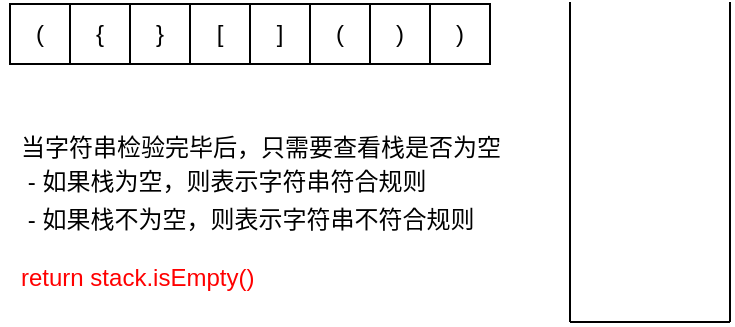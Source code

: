 <mxfile>
    <diagram id="oyH0tiIWvShCaGNT5I-Y" name="Page-1">
        <mxGraphModel dx="660" dy="377" grid="0" gridSize="10" guides="1" tooltips="1" connect="1" arrows="1" fold="1" page="1" pageScale="1" pageWidth="1169" pageHeight="827" math="0" shadow="0">
            <root>
                <mxCell id="0"/>
                <mxCell id="1" parent="0"/>
                <mxCell id="2" value="{" style="rounded=0;whiteSpace=wrap;html=1;fontSize=12;" vertex="1" parent="1">
                    <mxGeometry x="310" y="201" width="30" height="30" as="geometry"/>
                </mxCell>
                <mxCell id="3" value="}" style="rounded=0;whiteSpace=wrap;html=1;fontSize=12;" vertex="1" parent="1">
                    <mxGeometry x="340" y="201" width="30" height="30" as="geometry"/>
                </mxCell>
                <mxCell id="4" value="[" style="rounded=0;whiteSpace=wrap;html=1;fontSize=12;" vertex="1" parent="1">
                    <mxGeometry x="370" y="201" width="30" height="30" as="geometry"/>
                </mxCell>
                <mxCell id="5" value="]" style="rounded=0;whiteSpace=wrap;html=1;fontSize=12;" vertex="1" parent="1">
                    <mxGeometry x="400" y="201" width="30" height="30" as="geometry"/>
                </mxCell>
                <mxCell id="6" value="(" style="rounded=0;whiteSpace=wrap;html=1;fontSize=12;" vertex="1" parent="1">
                    <mxGeometry x="280" y="201" width="30" height="30" as="geometry"/>
                </mxCell>
                <mxCell id="7" value="(" style="rounded=0;whiteSpace=wrap;html=1;fontSize=12;" vertex="1" parent="1">
                    <mxGeometry x="430" y="201" width="30" height="30" as="geometry"/>
                </mxCell>
                <mxCell id="9" value=")" style="rounded=0;whiteSpace=wrap;html=1;fontSize=12;" vertex="1" parent="1">
                    <mxGeometry x="490" y="201" width="30" height="30" as="geometry"/>
                </mxCell>
                <mxCell id="10" value=")" style="rounded=0;whiteSpace=wrap;html=1;fontSize=12;" vertex="1" parent="1">
                    <mxGeometry x="460" y="201" width="30" height="30" as="geometry"/>
                </mxCell>
                <mxCell id="13" value="" style="endArrow=none;html=1;fontSize=16;" edge="1" parent="1">
                    <mxGeometry width="50" height="50" relative="1" as="geometry">
                        <mxPoint x="560" y="200" as="sourcePoint"/>
                        <mxPoint x="560" y="360" as="targetPoint"/>
                    </mxGeometry>
                </mxCell>
                <mxCell id="14" value="" style="endArrow=none;html=1;fontSize=16;" edge="1" parent="1">
                    <mxGeometry width="50" height="50" relative="1" as="geometry">
                        <mxPoint x="640" y="360" as="sourcePoint"/>
                        <mxPoint x="640" y="200" as="targetPoint"/>
                    </mxGeometry>
                </mxCell>
                <mxCell id="47" value="" style="endArrow=none;html=1;strokeColor=#000000;fontSize=12;fontColor=#FF0000;fillColor=#FF0000;" edge="1" parent="1">
                    <mxGeometry width="50" height="50" relative="1" as="geometry">
                        <mxPoint x="560" y="360" as="sourcePoint"/>
                        <mxPoint x="640" y="360" as="targetPoint"/>
                    </mxGeometry>
                </mxCell>
                <mxCell id="48" value="&lt;div style=&quot;text-align: left;&quot;&gt;&lt;span style=&quot;color: rgb(0, 0, 0); background-color: initial;&quot;&gt;当字符串检验完毕后，只需要查看栈是否为空&lt;/span&gt;&lt;/div&gt;&lt;div style=&quot;text-align: left; line-height: 180%;&quot;&gt;&lt;font color=&quot;#000000&quot;&gt;&lt;span style=&quot;background-color: initial;&quot;&gt;&amp;nbsp;-&lt;/span&gt;&lt;span style=&quot;background-color: initial;&quot;&gt;&#9;&lt;/span&gt;&lt;span style=&quot;background-color: initial;&quot;&gt;如果栈为空，则表示字符串符合规则&lt;/span&gt;&lt;/font&gt;&lt;/div&gt;&lt;font color=&quot;#000000&quot;&gt;&lt;div style=&quot;text-align: left;&quot;&gt;&lt;span style=&quot;background-color: initial;&quot;&gt;&amp;nbsp;-&lt;/span&gt;&lt;span style=&quot;background-color: initial;&quot;&gt;&#9;&lt;/span&gt;&lt;span style=&quot;background-color: initial;&quot;&gt;如果栈不为空，则表示字符串不符合规则&lt;/span&gt;&lt;/div&gt;&lt;div style=&quot;text-align: left;&quot;&gt;&lt;br&gt;&lt;/div&gt;&lt;/font&gt;&lt;div style=&quot;text-align: left;&quot;&gt;&lt;span style=&quot;background-color: initial;&quot;&gt;return stack.isEmpty()&lt;/span&gt;&lt;/div&gt;" style="text;html=1;align=center;verticalAlign=middle;resizable=0;points=[];autosize=1;strokeColor=none;fillColor=none;fontSize=12;fontColor=#FF0000;" vertex="1" parent="1">
                    <mxGeometry x="275" y="260" width="260" height="90" as="geometry"/>
                </mxCell>
            </root>
        </mxGraphModel>
    </diagram>
</mxfile>
